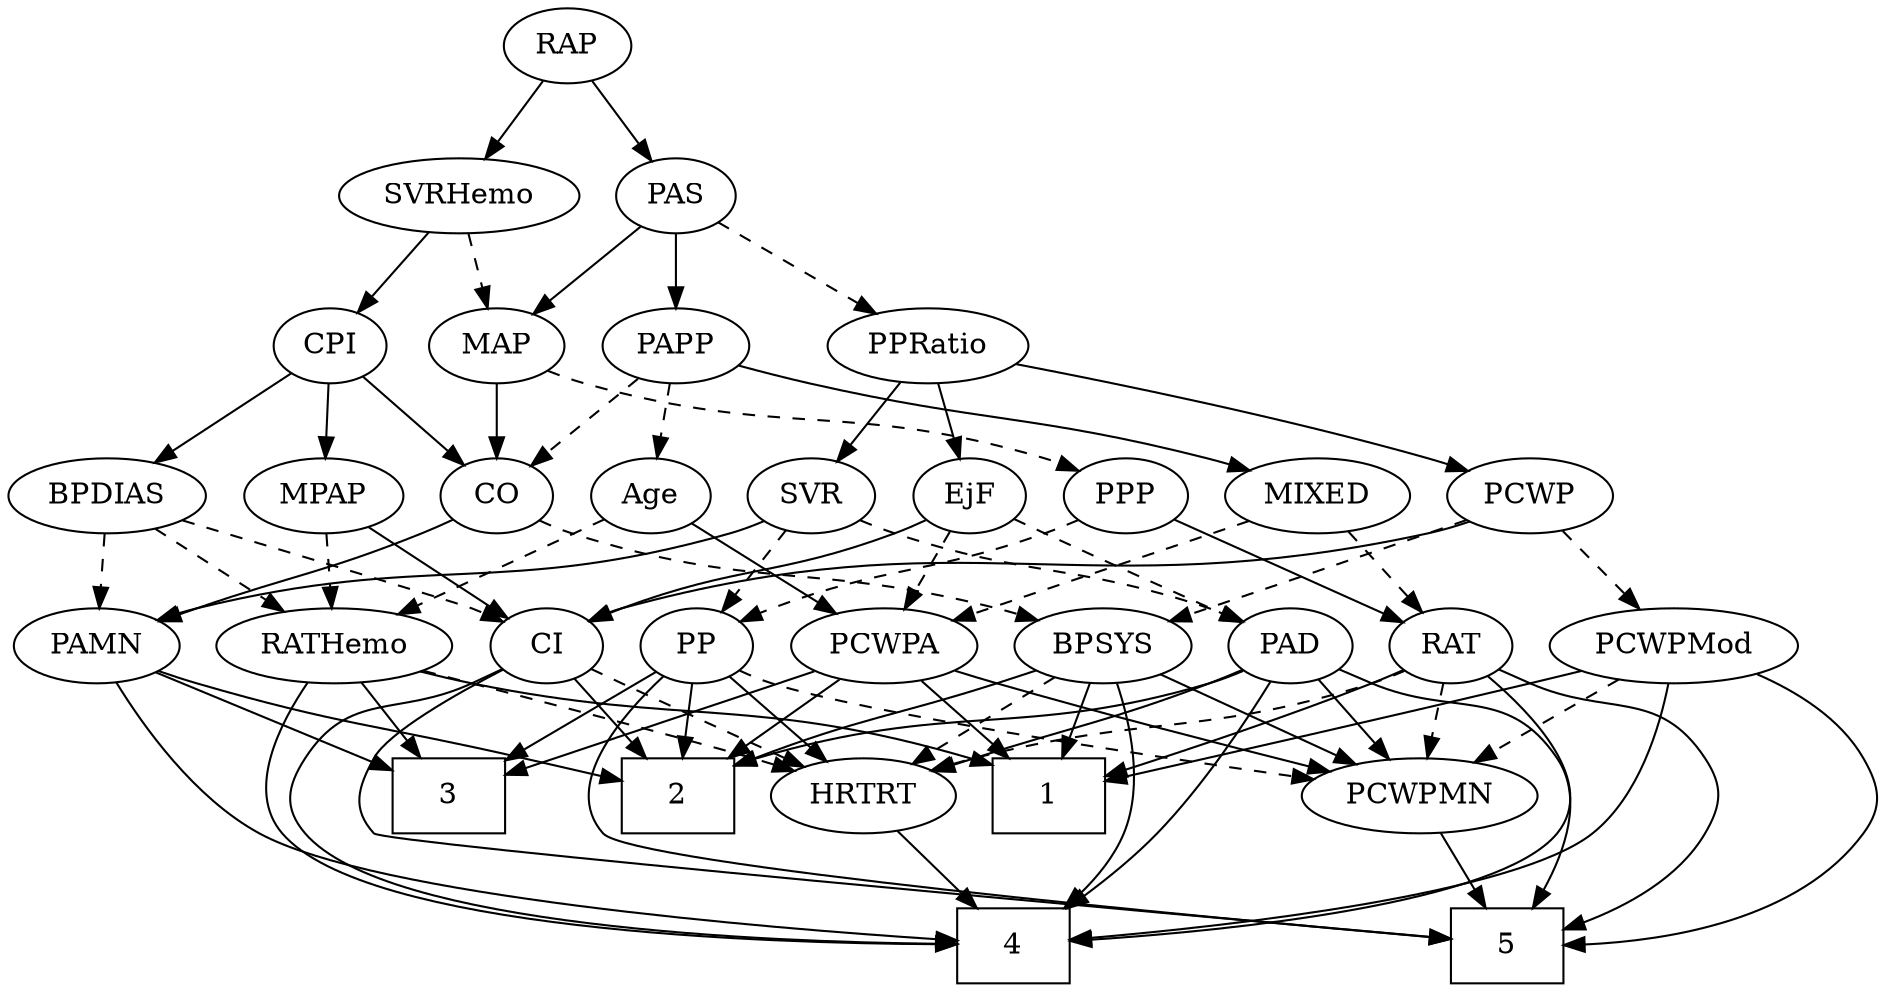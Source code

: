 strict digraph {
	graph [bb="0,0,811.09,468"];
	node [label="\N"];
	1	[height=0.5,
		pos="283,90",
		shape=box,
		width=0.75];
	2	[height=0.5,
		pos="491,90",
		shape=box,
		width=0.75];
	3	[height=0.5,
		pos="601,90",
		shape=box,
		width=0.75];
	4	[height=0.5,
		pos="372,18",
		shape=box,
		width=0.75];
	5	[height=0.5,
		pos="111,18",
		shape=box,
		width=0.75];
	Age	[height=0.5,
		pos="594,234",
		width=0.75];
	RATHemo	[height=0.5,
		pos="748,162",
		width=1.3721];
	Age -> RATHemo	[pos="e,717.85,176.35 615.28,222.86 620.11,220.59 625.22,218.2 630,216 656.05,204 685.49,190.78 708.44,180.54",
		style=dashed];
	PCWPA	[height=0.5,
		pos="404,162",
		width=1.1555];
	Age -> PCWPA	[pos="e,435.98,173.8 572.85,222.54 568.01,220.28 562.86,217.98 558,216 547.3,211.65 487.51,191.26 445.67,177.08",
		style=solid];
	EjF	[height=0.5,
		pos="376,234",
		width=0.75];
	PAD	[height=0.5,
		pos="223,162",
		width=0.79437];
	EjF -> PAD	[pos="e,245.29,173.28 354.71,222.87 349.88,220.59 344.77,218.2 340,216 304.59,199.67 295.49,196.14 260,180 258.21,179.19 256.38,178.35 \
254.53,177.51",
		style=dashed];
	EjF -> PCWPA	[pos="e,397.21,179.96 382.63,216.41 385.86,208.34 389.82,198.43 393.45,189.35",
		style=dashed];
	CI	[height=0.5,
		pos="563,162",
		width=0.75];
	EjF -> CI	[pos="e,541.89,173.56 397.1,222.44 401.94,220.19 407.1,217.91 412,216 461.88,196.52 477.11,199.48 527,180 528.83,179.28 530.7,178.52 532.58,\
177.72",
		style=solid];
	RAP	[height=0.5,
		pos="511,450",
		width=0.77632];
	PAS	[height=0.5,
		pos="464,378",
		width=0.75];
	RAP -> PAS	[pos="e,474.62,394.82 500.33,433.12 494.44,424.34 487,413.26 480.39,403.42",
		style=solid];
	SVRHemo	[height=0.5,
		pos="559,378",
		width=1.3902];
	RAP -> SVRHemo	[pos="e,547.48,395.8 521.89,433.12 527.73,424.59 535.07,413.89 541.68,404.25",
		style=solid];
	MIXED	[height=0.5,
		pos="291,234",
		width=1.1193];
	RAT	[height=0.5,
		pos="149,162",
		width=0.75827];
	MIXED -> RAT	[pos="e,170.24,173.47 264.95,220.16 240.81,208.26 204.9,190.56 179.44,178.01",
		style=dashed];
	MIXED -> PCWPA	[pos="e,381.05,177.21 313.59,219 330.49,208.53 353.82,194.08 372.55,182.48",
		style=dashed];
	MPAP	[height=0.5,
		pos="776,234",
		width=0.97491];
	MPAP -> RATHemo	[pos="e,754.91,180.28 769.22,216.05 766.07,208.18 762.24,198.62 758.71,189.79",
		style=dashed];
	MPAP -> CI	[pos="e,584.05,173.7 749.16,222.12 743.53,219.98 737.6,217.84 732,216 673.8,196.94 656.46,201.16 599,180 597.15,179.32 595.26,178.58 593.38,\
177.8",
		style=solid];
	BPSYS	[height=0.5,
		pos="307,162",
		width=1.0471];
	BPSYS -> 1	[pos="e,288.92,108.28 301.19,144.05 298.48,136.18 295.21,126.62 292.18,117.79",
		style=solid];
	BPSYS -> 2	[pos="e,463.61,104.29 336.17,150.14 341.75,148.09 347.55,145.97 353,144 395.38,128.69 408.87,126.52 454.12,108.18",
		style=solid];
	BPSYS -> 4	[pos="e,364.09,36.268 314.71,144.15 325.89,119.73 346.7,74.265 359.92,45.375",
		style=solid];
	PCWPMN	[height=0.5,
		pos="150,90",
		width=1.3902];
	BPSYS -> PCWPMN	[pos="e,180.25,104.49 280.36,149.13 255.45,138.02 217.91,121.28 189.51,108.62",
		style=solid];
	HRTRT	[height=0.5,
		pos="406,90",
		width=1.1013];
	BPSYS -> HRTRT	[pos="e,385.51,105.49 327.51,146.5 341.84,136.36 361.19,122.68 377.09,111.44",
		style=dashed];
	PAD -> 2	[pos="e,463.78,104.75 244.55,150.01 249.53,147.78 254.87,145.62 260,144 341.06,118.33 369.14,133.86 454.24,107.77",
		style=solid];
	PAD -> 4	[pos="e,344.74,23.376 223.29,143.87 224.52,124.27 229.34,92.273 247,72 269.54,46.118 306.88,32.532 334.89,25.628",
		style=solid];
	PAD -> 5	[pos="e,99.793,36.235 200.58,150.73 195.48,148.46 190.07,146.1 185,144 143.67,126.86 116.35,144.86 90.995,108 78.25,89.471 85.799,64.112 \
95.049,45.203",
		style=solid];
	PAD -> PCWPMN	[pos="e,166.89,107.2 207.87,146.5 198.17,137.19 185.35,124.9 174.24,114.25",
		style=solid];
	PAD -> HRTRT	[pos="e,374.95,101.44 245.17,150.45 250.02,148.24 255.16,145.99 260,144 295.18,129.56 335.92,114.94 365.41,104.73",
		style=solid];
	CO	[height=0.5,
		pos="522,234",
		width=0.75];
	CO -> BPSYS	[pos="e,335.57,174.01 500.94,222.3 496.1,220.05 490.92,217.81 486,216 428.53,194.84 411.33,198.63 353,180 350.42,179.18 347.78,178.3 345.13,\
177.39",
		style=dashed];
	PAMN	[height=0.5,
		pos="644,162",
		width=1.011];
	CO -> PAMN	[pos="e,621.22,176.07 541.87,221.6 560.98,210.63 590.16,193.89 612.45,181.1",
		style=solid];
	MAP	[height=0.5,
		pos="464,306",
		width=0.84854];
	PAS -> MAP	[pos="e,464,324.1 464,359.7 464,351.98 464,342.71 464,334.11",
		style=solid];
	PPRatio	[height=0.5,
		pos="376,306",
		width=1.1013];
	PAS -> PPRatio	[pos="e,394.74,321.91 447.03,363.5 434.5,353.54 417.21,339.78 402.82,328.34",
		style=dashed];
	PAPP	[height=0.5,
		pos="544,306",
		width=0.88464];
	PAS -> PAPP	[pos="e,527.4,321.52 479.8,363.17 491.19,353.21 506.77,339.57 519.73,328.23",
		style=solid];
	PAMN -> 2	[pos="e,518.11,103.4 618.04,149.13 593.18,137.75 555.42,120.48 527.53,107.71",
		style=solid];
	PAMN -> 3	[pos="e,611.71,108.45 633.8,144.41 628.81,136.28 622.68,126.31 617.08,117.18",
		style=solid];
	PAMN -> 4	[pos="e,399.13,19.285 661,145.82 680.09,126.97 706.06,94.536 687,72 651.77,30.347 484.63,21.413 409.15,19.509",
		style=solid];
	RATHemo -> 1	[pos="e,310.25,98.071 712.04,149.57 704.49,147.47 696.53,145.48 689,144 543.37,115.35 503.35,132.66 357,108 344.93,105.97 331.89,103.17 \
320.16,100.44",
		style=solid];
	RATHemo -> 3	[pos="e,628.13,103.92 719.3,147.34 695.89,136.19 662.67,120.37 637.39,108.33",
		style=solid];
	RATHemo -> 4	[pos="e,399.25,20.182 744.51,143.86 739.39,123.32 727.72,89.483 704,72 657.71,37.9 486.08,24.897 409.41,20.715",
		style=solid];
	RATHemo -> HRTRT	[pos="e,435.53,102.21 711.67,149.75 704.22,147.66 696.39,145.63 689,144 586.23,121.39 557.12,133.35 455,108 451.81,107.21 448.53,106.3 \
445.26,105.32",
		style=dashed];
	CPI	[height=0.5,
		pos="651,306",
		width=0.75];
	CPI -> MPAP	[pos="e,752.99,247.88 671.08,293.75 690.82,282.7 721.25,265.66 744.26,252.77",
		style=solid];
	CPI -> CO	[pos="e,542.34,246.04 630.55,293.91 609.23,282.34 575.6,264.09 551.42,250.97",
		style=solid];
	BPDIAS	[height=0.5,
		pos="681,234",
		width=1.1735];
	CPI -> BPDIAS	[pos="e,673.73,251.96 658.1,288.41 661.57,280.34 665.81,270.43 669.7,261.35",
		style=solid];
	RAT -> 1	[pos="e,255.59,105.32 169.64,150.22 190.08,139.54 221.81,122.96 246.51,110.06",
		style=solid];
	RAT -> 4	[pos="e,344.99,19.886 130.69,148.59 106.68,130.8 69.926,97.415 90.995,72 121.58,35.102 265.89,23.713 334.97,20.344",
		style=solid];
	RAT -> 5	[pos="e,83.707,26.659 127.41,150.5 122.69,148.29 117.7,146.02 113,144 72.263,126.53 45.048,144.56 19.995,108 10.951,94.801 12.022,85.872 \
19.995,72 31.662,51.704 54.425,38.451 74.264,30.274",
		style=solid];
	RAT -> PCWPMN	[pos="e,149.75,108.1 149.24,143.7 149.35,135.98 149.49,126.71 149.61,118.11",
		style=dashed];
	RAT -> HRTRT	[pos="e,370.64,98.548 170.01,150.19 174.85,147.95 180.04,145.74 185,144 217.06,132.72 306.05,112.62 360.83,100.68",
		style=dashed];
	SVR	[height=0.5,
		pos="449,234",
		width=0.77632];
	SVR -> PAD	[pos="e,244.61,173.8 427.38,222.2 422.4,219.96 417.08,217.75 412,216 346.35,193.4 325.64,202.6 260,180 258.09,179.34 256.15,178.62 254.21,\
177.86",
		style=dashed];
	SVR -> PAMN	[pos="e,615.99,173.84 470.72,222.48 475.69,220.23 480.99,217.94 486,216 535.15,196.96 549.21,197.32 599,180 601.41,179.16 603.89,178.28 \
606.39,177.37",
		style=solid];
	PP	[height=0.5,
		pos="491,162",
		width=0.75];
	SVR -> PP	[pos="e,481.31,179.15 458.74,216.76 463.88,208.19 470.3,197.49 476.06,187.9",
		style=dashed];
	PCWPMod	[height=0.5,
		pos="51.995,162",
		width=1.4443];
	PCWPMod -> 1	[pos="e,255.93,99.201 89.882,149.52 133.13,136.41 203.41,115.12 246.2,102.15",
		style=solid];
	PCWPMod -> 4	[pos="e,344.79,20.465 52.57,143.77 54.228,123.46 60.189,90.175 80.995,72 118.33,39.385 264.89,25.818 334.67,21.12",
		style=solid];
	PCWPMod -> 5	[pos="e,83.652,24.974 34.631,144.73 17.338,126.49 -4.6781,96.271 9.9954,72 23.828,49.119 51.165,35.631 73.913,27.992",
		style=solid];
	PCWPMod -> PCWPMN	[pos="e,128.31,106.49 73.745,145.46 87.321,135.77 104.99,123.15 119.9,112.5",
		style=dashed];
	PCWPA -> 1	[pos="e,310.23,106.76 380.09,147.17 362.65,137.08 338.71,123.23 318.97,111.81",
		style=solid];
	PCWPA -> 2	[pos="e,469.71,108.13 422.87,145.81 434.19,136.71 448.82,124.94 461.62,114.64",
		style=solid];
	PCWPA -> 3	[pos="e,573.73,100.69 435.21,149.91 470.27,137.45 527.11,117.26 564.27,104.05",
		style=solid];
	PCWPA -> PCWPMN	[pos="e,190.49,100.59 372.9,150.03 366.67,147.95 360.14,145.84 354,144 302.02,128.44 241.82,113.12 200.35,102.99",
		style=solid];
	PCWPMN -> 5	[pos="e,120.62,36.275 140.55,72.055 136.07,64.007 130.61,54.205 125.61,45.226",
		style=solid];
	SVRHemo -> CPI	[pos="e,633.72,320.14 579.41,361.46 593.04,351.09 611.07,337.38 625.62,326.31",
		style=solid];
	SVRHemo -> MAP	[pos="e,482.45,320.6 537.91,361.46 524.02,351.23 505.71,337.74 490.79,326.74",
		style=dashed];
	BPDIAS -> PAMN	[pos="e,652.87,179.79 672.04,216.05 667.72,207.89 662.45,197.91 657.65,188.82",
		style=dashed];
	BPDIAS -> RATHemo	[pos="e,732.39,179.31 696.2,217.12 704.81,208.12 715.76,196.68 725.36,186.65",
		style=dashed];
	BPDIAS -> CI	[pos="e,582.64,174.65 657.4,219 638.39,207.72 611.59,191.83 591.4,179.85",
		style=dashed];
	MAP -> CO	[pos="e,509.56,250.01 476.87,289.46 484.56,280.18 494.46,268.23 503.04,257.88",
		style=solid];
	PPP	[height=0.5,
		pos="206,234",
		width=0.75];
	MAP -> PPP	[pos="e,226.58,245.78 440.8,293.91 435.67,291.74 430.21,289.63 425,288 345.87,263.29 320.74,277.89 242,252 240.07,251.37 238.12,250.66 \
236.17,249.9",
		style=dashed];
	PP -> 2	[pos="e,491,108.1 491,143.7 491,135.98 491,126.71 491,118.11",
		style=solid];
	PP -> 3	[pos="e,574.23,108.03 510.16,148.81 525.46,139.07 547.32,125.16 565.76,113.42",
		style=solid];
	PP -> 5	[pos="e,138.28,21.484 505.32,146.48 522.37,127.44 546.27,93.89 527,72 514.5,57.816 248.49,31.764 148.52,22.435",
		style=solid];
	PP -> PCWPMN	[pos="e,193.93,98.721 470.44,150.13 465.49,147.84 460.14,145.63 455,144 365.54,115.71 339.42,124.1 247,108 233.04,105.57 217.95,102.93 \
203.92,100.47",
		style=dashed];
	PP -> HRTRT	[pos="e,424.4,106.16 474.61,147.5 462.59,137.61 446.02,123.96 432.18,112.56",
		style=solid];
	PPP -> RAT	[pos="e,161.34,178.16 193.63,217.81 186.08,208.55 176.29,196.52 167.8,186.09",
		style=solid];
	PPP -> PP	[pos="e,470.45,173.88 226.55,222.12 231.5,219.82 236.85,217.62 242,216 333.59,187.23 363.4,208.77 455,180 456.92,179.39 458.88,178.7 460.84,\
177.96",
		style=dashed];
	PPRatio -> EjF	[pos="e,376,252.1 376,287.7 376,279.98 376,270.71 376,262.11",
		style=solid];
	PPRatio -> SVR	[pos="e,433.84,249.54 392.2,289.46 402.3,279.78 415.44,267.17 426.54,256.53",
		style=solid];
	PCWP	[height=0.5,
		pos="126,234",
		width=0.97491];
	PPRatio -> PCWP	[pos="e,152.81,245.93 341.02,297.32 299.75,287.95 229.25,271 170,252 167.45,251.18 164.84,250.3 162.22,249.38",
		style=solid];
	PCWP -> BPSYS	[pos="e,278.52,174.01 153.09,222.52 183.92,210.6 234.48,191.05 269.18,177.63",
		style=dashed];
	PCWP -> PCWPMod	[pos="e,69.051,179.13 109.94,217.81 100.13,208.53 87.393,196.48 76.36,186.05",
		style=dashed];
	PCWP -> CI	[pos="e,542.52,174.14 152.15,221.58 157.94,219.42 164.1,217.41 170,216 325.1,178.93 373.34,222.67 527,180 528.94,179.46 530.92,178.82 \
532.88,178.11",
		style=solid];
	CI -> 2	[pos="e,508.6,108.11 548.43,146.83 539.08,137.75 526.7,125.71 515.83,115.14",
		style=solid];
	CI -> 4	[pos="e,399.13,19.571 584.34,150.78 615.2,135.95 668.75,110 670,108 678.43,94.405 680.27,84.264 670,72 637.11,32.745 481.55,22.542 409.18,\
19.908",
		style=solid];
	CI -> 5	[pos="e,138.05,21.234 582.87,149.63 602.72,137.81 631.11,119.46 637,108 644.31,93.769 647.73,83.867 637,72 628.76,62.893 266.59,31.965 \
148.09,22.071",
		style=solid];
	CI -> HRTRT	[pos="e,433.97,102.99 541.72,150.83 536.89,148.56 531.78,146.18 527,144 499.11,131.31 467.38,117.43 443.4,107.06",
		style=dashed];
	PAPP -> Age	[pos="e,582.69,250.82 555.34,289.12 561.67,280.26 569.68,269.04 576.77,259.12",
		style=dashed];
	PAPP -> MIXED	[pos="e,321.14,246.08 520.16,294.01 514.9,291.83 509.31,289.7 504,288 432.9,265.31 411.82,272.27 340,252 337.02,251.16 333.95,250.24 330.88,\
249.27",
		style=solid];
	PAPP -> CO	[pos="e,527.27,251.79 538.67,288.05 536.16,280.06 533.1,270.33 530.29,261.4",
		style=dashed];
	HRTRT -> 4	[pos="e,380.39,36.275 397.76,72.055 393.9,64.091 389.19,54.411 384.87,45.51",
		style=solid];
}
